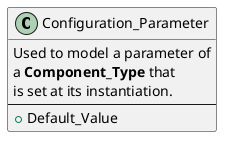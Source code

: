 @startuml

class Configuration_Parameter
{
  Used to model a parameter of
  a **Component_Type** that
  is set at its instantiation.
  --
  + Default_Value
}

@enduml